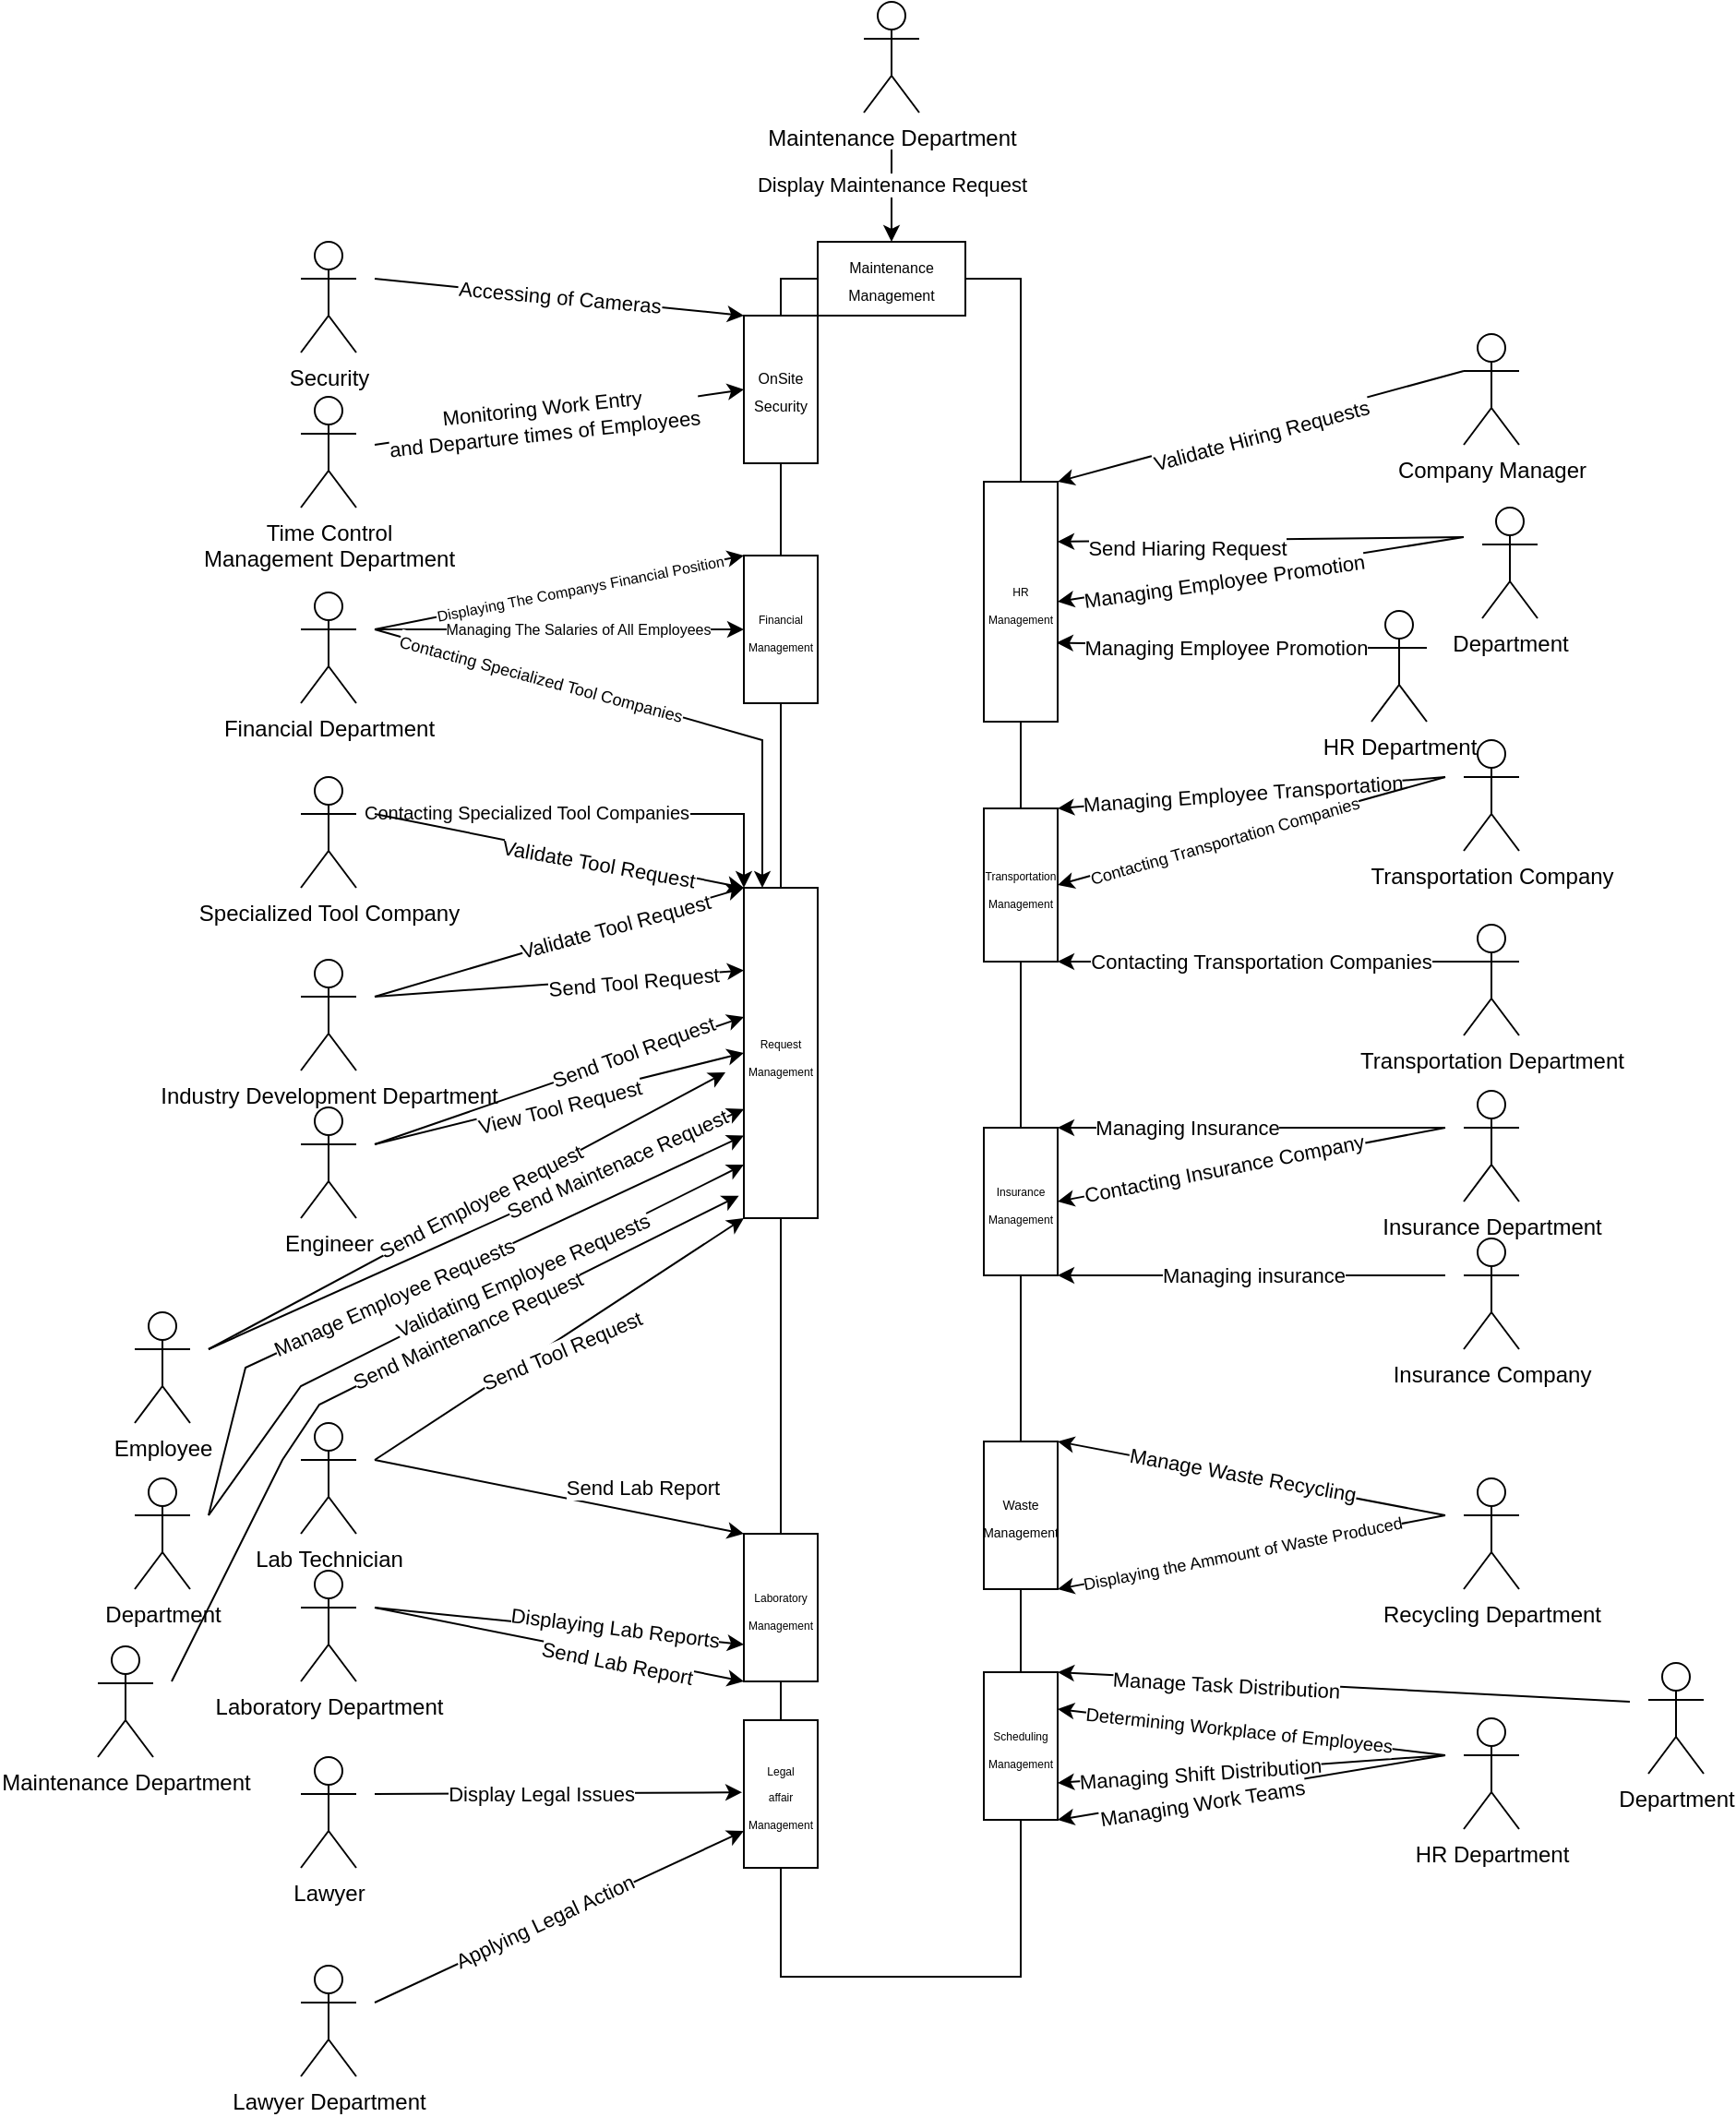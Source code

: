 <mxfile version="21.1.2" type="device">
  <diagram name="Page-1" id="KstOUcdd45v1drFIA0Kz">
    <mxGraphModel dx="5736" dy="3344" grid="1" gridSize="10" guides="1" tooltips="1" connect="1" arrows="1" fold="1" page="1" pageScale="1" pageWidth="5000" pageHeight="5000" math="0" shadow="0">
      <root>
        <mxCell id="0" />
        <mxCell id="1" parent="0" />
        <mxCell id="5AUsYKZ6JyyaCuf6r-LG-1" value="" style="rounded=0;whiteSpace=wrap;html=1;" parent="1" vertex="1">
          <mxGeometry x="500" y="470" width="130" height="920" as="geometry" />
        </mxCell>
        <mxCell id="5AUsYKZ6JyyaCuf6r-LG-10" value="Engineer" style="shape=umlActor;verticalLabelPosition=bottom;verticalAlign=top;html=1;outlineConnect=0;" parent="1" vertex="1">
          <mxGeometry x="240" y="919" width="30" height="60" as="geometry" />
        </mxCell>
        <mxCell id="5AUsYKZ6JyyaCuf6r-LG-11" value="" style="endArrow=classic;html=1;rounded=0;entryX=0;entryY=0.391;entryDx=0;entryDy=0;entryPerimeter=0;" parent="1" target="5AUsYKZ6JyyaCuf6r-LG-29" edge="1">
          <mxGeometry width="50" height="50" relative="1" as="geometry">
            <mxPoint x="280" y="939" as="sourcePoint" />
            <mxPoint x="480" y="916.0" as="targetPoint" />
          </mxGeometry>
        </mxCell>
        <mxCell id="5AUsYKZ6JyyaCuf6r-LG-12" value="Send Tool Request" style="edgeLabel;html=1;align=center;verticalAlign=middle;resizable=0;points=[];rotation=340;" parent="5AUsYKZ6JyyaCuf6r-LG-11" vertex="1" connectable="0">
          <mxGeometry x="-0.227" y="-1" relative="1" as="geometry">
            <mxPoint x="62" y="-24" as="offset" />
          </mxGeometry>
        </mxCell>
        <mxCell id="5AUsYKZ6JyyaCuf6r-LG-14" value="" style="endArrow=classic;html=1;rounded=0;entryX=0;entryY=0.5;entryDx=0;entryDy=0;" parent="1" target="5AUsYKZ6JyyaCuf6r-LG-29" edge="1">
          <mxGeometry width="50" height="50" relative="1" as="geometry">
            <mxPoint x="280" y="939" as="sourcePoint" />
            <mxPoint x="478.32" y="951.34" as="targetPoint" />
          </mxGeometry>
        </mxCell>
        <mxCell id="5AUsYKZ6JyyaCuf6r-LG-15" value="View Tool Request" style="edgeLabel;html=1;align=center;verticalAlign=middle;resizable=0;points=[];rotation=346;" parent="5AUsYKZ6JyyaCuf6r-LG-14" vertex="1" connectable="0">
          <mxGeometry x="-0.135" relative="1" as="geometry">
            <mxPoint x="13" y="1" as="offset" />
          </mxGeometry>
        </mxCell>
        <mxCell id="5AUsYKZ6JyyaCuf6r-LG-16" value="Lab Technician" style="shape=umlActor;verticalLabelPosition=bottom;verticalAlign=top;html=1;outlineConnect=0;" parent="1" vertex="1">
          <mxGeometry x="240" y="1090" width="30" height="60" as="geometry" />
        </mxCell>
        <mxCell id="5AUsYKZ6JyyaCuf6r-LG-19" value="" style="endArrow=classic;html=1;rounded=0;entryX=0;entryY=1;entryDx=0;entryDy=0;" parent="1" target="5AUsYKZ6JyyaCuf6r-LG-29" edge="1">
          <mxGeometry width="50" height="50" relative="1" as="geometry">
            <mxPoint x="280" y="1110" as="sourcePoint" />
            <mxPoint x="479" y="1152.2" as="targetPoint" />
          </mxGeometry>
        </mxCell>
        <mxCell id="5AUsYKZ6JyyaCuf6r-LG-20" value="Send Tool Request" style="edgeLabel;html=1;align=center;verticalAlign=middle;resizable=0;points=[];rotation=337;" parent="5AUsYKZ6JyyaCuf6r-LG-19" vertex="1" connectable="0">
          <mxGeometry x="-0.236" y="-2" relative="1" as="geometry">
            <mxPoint x="23" y="-11" as="offset" />
          </mxGeometry>
        </mxCell>
        <mxCell id="5AUsYKZ6JyyaCuf6r-LG-21" value="" style="endArrow=classic;html=1;rounded=0;entryX=0;entryY=0;entryDx=0;entryDy=0;" parent="1" edge="1" target="5AUsYKZ6JyyaCuf6r-LG-30">
          <mxGeometry width="50" height="50" relative="1" as="geometry">
            <mxPoint x="280" y="1110" as="sourcePoint" />
            <mxPoint x="480.92" y="1052.8" as="targetPoint" />
          </mxGeometry>
        </mxCell>
        <mxCell id="5AUsYKZ6JyyaCuf6r-LG-22" value="Send Lab Report" style="edgeLabel;html=1;align=center;verticalAlign=middle;resizable=0;points=[];rotation=0;" parent="5AUsYKZ6JyyaCuf6r-LG-21" vertex="1" connectable="0">
          <mxGeometry x="-0.236" y="-2" relative="1" as="geometry">
            <mxPoint x="69" y="-3" as="offset" />
          </mxGeometry>
        </mxCell>
        <mxCell id="5AUsYKZ6JyyaCuf6r-LG-23" value="Lawyer" style="shape=umlActor;verticalLabelPosition=bottom;verticalAlign=top;html=1;outlineConnect=0;" parent="1" vertex="1">
          <mxGeometry x="240" y="1271" width="30" height="60" as="geometry" />
        </mxCell>
        <mxCell id="5AUsYKZ6JyyaCuf6r-LG-24" value="" style="endArrow=classic;html=1;rounded=0;entryX=-0.024;entryY=0.446;entryDx=0;entryDy=0;entryPerimeter=0;" parent="1" edge="1">
          <mxGeometry width="50" height="50" relative="1" as="geometry">
            <mxPoint x="280" y="1291" as="sourcePoint" />
            <mxPoint x="479.04" y="1290.1" as="targetPoint" />
          </mxGeometry>
        </mxCell>
        <mxCell id="5AUsYKZ6JyyaCuf6r-LG-25" value="Display Legal Issues" style="edgeLabel;html=1;align=center;verticalAlign=middle;resizable=0;points=[];rotation=0;" parent="5AUsYKZ6JyyaCuf6r-LG-24" vertex="1" connectable="0">
          <mxGeometry x="-0.219" y="-5" relative="1" as="geometry">
            <mxPoint x="12" y="-5" as="offset" />
          </mxGeometry>
        </mxCell>
        <mxCell id="5AUsYKZ6JyyaCuf6r-LG-29" value="&lt;font style=&quot;font-size: 6px;&quot;&gt;Request Management&lt;/font&gt;" style="rounded=0;whiteSpace=wrap;html=1;" parent="1" vertex="1">
          <mxGeometry x="480" y="800" width="40" height="179" as="geometry" />
        </mxCell>
        <mxCell id="5AUsYKZ6JyyaCuf6r-LG-30" value="&lt;font style=&quot;font-size: 6px;&quot;&gt;Laboratory Management&lt;/font&gt;" style="rounded=0;whiteSpace=wrap;html=1;" parent="1" vertex="1">
          <mxGeometry x="480" y="1150" width="40" height="80" as="geometry" />
        </mxCell>
        <mxCell id="5AUsYKZ6JyyaCuf6r-LG-31" value="&lt;font style=&quot;font-size: 6px;&quot;&gt;Legal&lt;br&gt;affair Management&lt;br&gt;&lt;/font&gt;" style="rounded=0;whiteSpace=wrap;html=1;" parent="1" vertex="1">
          <mxGeometry x="480" y="1251" width="40" height="80" as="geometry" />
        </mxCell>
        <mxCell id="5AUsYKZ6JyyaCuf6r-LG-32" value="Company Manager" style="shape=umlActor;verticalLabelPosition=bottom;verticalAlign=top;html=1;outlineConnect=0;" parent="1" vertex="1">
          <mxGeometry x="870" y="500" width="30" height="60" as="geometry" />
        </mxCell>
        <mxCell id="5AUsYKZ6JyyaCuf6r-LG-34" value="" style="endArrow=classic;html=1;rounded=0;entryX=1;entryY=0;entryDx=0;entryDy=0;exitX=0;exitY=0.333;exitDx=0;exitDy=0;exitPerimeter=0;" parent="1" source="5AUsYKZ6JyyaCuf6r-LG-32" target="5xZvFCeSpVlh9QyVR8qn-2" edge="1">
          <mxGeometry width="50" height="50" relative="1" as="geometry">
            <mxPoint x="790" y="520" as="sourcePoint" />
            <mxPoint x="650" y="520" as="targetPoint" />
          </mxGeometry>
        </mxCell>
        <mxCell id="5AUsYKZ6JyyaCuf6r-LG-35" value="Validate Hiring Requests" style="edgeLabel;html=1;align=center;verticalAlign=middle;resizable=0;points=[];rotation=-15;" parent="5AUsYKZ6JyyaCuf6r-LG-34" vertex="1" connectable="0">
          <mxGeometry x="0.148" relative="1" as="geometry">
            <mxPoint x="16" as="offset" />
          </mxGeometry>
        </mxCell>
        <mxCell id="5AUsYKZ6JyyaCuf6r-LG-36" value="Department" style="shape=umlActor;verticalLabelPosition=bottom;verticalAlign=top;html=1;outlineConnect=0;" parent="1" vertex="1">
          <mxGeometry x="150" y="1120" width="30" height="60" as="geometry" />
        </mxCell>
        <mxCell id="5AUsYKZ6JyyaCuf6r-LG-40" value="" style="endArrow=classic;html=1;rounded=0;entryX=0;entryY=0.75;entryDx=0;entryDy=0;" parent="1" target="5AUsYKZ6JyyaCuf6r-LG-29" edge="1">
          <mxGeometry width="50" height="50" relative="1" as="geometry">
            <mxPoint x="190" y="1140" as="sourcePoint" />
            <mxPoint x="-70" y="1141" as="targetPoint" />
            <Array as="points">
              <mxPoint x="210" y="1060" />
            </Array>
          </mxGeometry>
        </mxCell>
        <mxCell id="5AUsYKZ6JyyaCuf6r-LG-46" value="Manage Employee Requests" style="edgeLabel;html=1;align=center;verticalAlign=middle;resizable=0;points=[];rotation=336;" parent="5AUsYKZ6JyyaCuf6r-LG-40" vertex="1" connectable="0">
          <mxGeometry x="0.758" y="-1" relative="1" as="geometry">
            <mxPoint x="-149" y="67" as="offset" />
          </mxGeometry>
        </mxCell>
        <mxCell id="5AUsYKZ6JyyaCuf6r-LG-42" value="" style="endArrow=classic;html=1;rounded=0;entryX=0;entryY=0.838;entryDx=0;entryDy=0;entryPerimeter=0;" parent="1" target="5AUsYKZ6JyyaCuf6r-LG-29" edge="1">
          <mxGeometry width="50" height="50" relative="1" as="geometry">
            <mxPoint x="190" y="1140" as="sourcePoint" />
            <mxPoint x="-70" y="1206" as="targetPoint" />
            <Array as="points">
              <mxPoint x="240" y="1070" />
            </Array>
          </mxGeometry>
        </mxCell>
        <mxCell id="5AUsYKZ6JyyaCuf6r-LG-48" value="Validating Employee Requests" style="edgeLabel;html=1;align=center;verticalAlign=middle;resizable=0;points=[];rotation=336;" parent="5AUsYKZ6JyyaCuf6r-LG-42" vertex="1" connectable="0">
          <mxGeometry x="0.607" y="-1" relative="1" as="geometry">
            <mxPoint x="-58" y="28" as="offset" />
          </mxGeometry>
        </mxCell>
        <mxCell id="5AUsYKZ6JyyaCuf6r-LG-49" value="&lt;font style=&quot;font-size: 6px;&quot;&gt;Transportation&lt;br&gt;Management&lt;br&gt;&lt;/font&gt;" style="rounded=0;whiteSpace=wrap;html=1;" parent="1" vertex="1">
          <mxGeometry x="610" y="757" width="40" height="83" as="geometry" />
        </mxCell>
        <mxCell id="5AUsYKZ6JyyaCuf6r-LG-50" value="Transportation Company" style="shape=umlActor;verticalLabelPosition=bottom;verticalAlign=top;html=1;outlineConnect=0;" parent="1" vertex="1">
          <mxGeometry x="870" y="720" width="30" height="60" as="geometry" />
        </mxCell>
        <mxCell id="5AUsYKZ6JyyaCuf6r-LG-51" value="Transportation Department" style="shape=umlActor;verticalLabelPosition=bottom;verticalAlign=top;html=1;outlineConnect=0;" parent="1" vertex="1">
          <mxGeometry x="870" y="820" width="30" height="60" as="geometry" />
        </mxCell>
        <mxCell id="5AUsYKZ6JyyaCuf6r-LG-52" value="" style="endArrow=classic;html=1;rounded=0;entryX=1;entryY=0;entryDx=0;entryDy=0;" parent="1" target="5AUsYKZ6JyyaCuf6r-LG-49" edge="1">
          <mxGeometry width="50" height="50" relative="1" as="geometry">
            <mxPoint x="860" y="740" as="sourcePoint" />
            <mxPoint x="770" y="780" as="targetPoint" />
          </mxGeometry>
        </mxCell>
        <mxCell id="5AUsYKZ6JyyaCuf6r-LG-53" value="Managing Employee Transportation" style="edgeLabel;html=1;align=center;verticalAlign=middle;resizable=0;points=[];rotation=356;" parent="5AUsYKZ6JyyaCuf6r-LG-52" vertex="1" connectable="0">
          <mxGeometry x="0.448" y="1" relative="1" as="geometry">
            <mxPoint x="42" y="-5" as="offset" />
          </mxGeometry>
        </mxCell>
        <mxCell id="5AUsYKZ6JyyaCuf6r-LG-54" value="" style="endArrow=classic;html=1;rounded=0;entryX=1;entryY=0.5;entryDx=0;entryDy=0;" parent="1" target="5AUsYKZ6JyyaCuf6r-LG-49" edge="1">
          <mxGeometry width="50" height="50" relative="1" as="geometry">
            <mxPoint x="860" y="740" as="sourcePoint" />
            <mxPoint x="770" y="780" as="targetPoint" />
          </mxGeometry>
        </mxCell>
        <mxCell id="5AUsYKZ6JyyaCuf6r-LG-56" value="&lt;font style=&quot;font-size: 9px;&quot;&gt;Contacting Transportation Companies&lt;/font&gt;" style="edgeLabel;html=1;align=center;verticalAlign=middle;resizable=0;points=[];rotation=344;" parent="5AUsYKZ6JyyaCuf6r-LG-54" vertex="1" connectable="0">
          <mxGeometry x="0.124" y="-1" relative="1" as="geometry">
            <mxPoint x="-2" y="2" as="offset" />
          </mxGeometry>
        </mxCell>
        <mxCell id="5AUsYKZ6JyyaCuf6r-LG-55" value="Contacting Transportation Companies" style="endArrow=classic;html=1;rounded=0;entryX=1;entryY=1;entryDx=0;entryDy=0;exitX=0;exitY=0.333;exitDx=0;exitDy=0;exitPerimeter=0;" parent="1" source="5AUsYKZ6JyyaCuf6r-LG-51" target="5AUsYKZ6JyyaCuf6r-LG-49" edge="1">
          <mxGeometry width="50" height="50" relative="1" as="geometry">
            <mxPoint x="720" y="830" as="sourcePoint" />
            <mxPoint x="770" y="780" as="targetPoint" />
          </mxGeometry>
        </mxCell>
        <mxCell id="5AUsYKZ6JyyaCuf6r-LG-57" value="&lt;font style=&quot;font-size: 6px;&quot;&gt;Insurance Management&lt;/font&gt;" style="rounded=0;whiteSpace=wrap;html=1;" parent="1" vertex="1">
          <mxGeometry x="610" y="930" width="40" height="80" as="geometry" />
        </mxCell>
        <mxCell id="5AUsYKZ6JyyaCuf6r-LG-58" value="Insurance Department" style="shape=umlActor;verticalLabelPosition=bottom;verticalAlign=top;html=1;outlineConnect=0;" parent="1" vertex="1">
          <mxGeometry x="870" y="910" width="30" height="60" as="geometry" />
        </mxCell>
        <mxCell id="5AUsYKZ6JyyaCuf6r-LG-59" value="Insurance Company" style="shape=umlActor;verticalLabelPosition=bottom;verticalAlign=top;html=1;outlineConnect=0;" parent="1" vertex="1">
          <mxGeometry x="870" y="990" width="30" height="60" as="geometry" />
        </mxCell>
        <mxCell id="5AUsYKZ6JyyaCuf6r-LG-60" value="" style="endArrow=classic;html=1;rounded=0;entryX=1;entryY=0;entryDx=0;entryDy=0;" parent="1" target="5AUsYKZ6JyyaCuf6r-LG-57" edge="1">
          <mxGeometry width="50" height="50" relative="1" as="geometry">
            <mxPoint x="860" y="930" as="sourcePoint" />
            <mxPoint x="790" y="920" as="targetPoint" />
          </mxGeometry>
        </mxCell>
        <mxCell id="5AUsYKZ6JyyaCuf6r-LG-62" value="Managing Insurance" style="edgeLabel;html=1;align=center;verticalAlign=middle;resizable=0;points=[];" parent="5AUsYKZ6JyyaCuf6r-LG-60" vertex="1" connectable="0">
          <mxGeometry x="0.162" y="-2" relative="1" as="geometry">
            <mxPoint x="-18" y="2" as="offset" />
          </mxGeometry>
        </mxCell>
        <mxCell id="5AUsYKZ6JyyaCuf6r-LG-61" value="" style="endArrow=classic;html=1;rounded=0;entryX=1;entryY=1;entryDx=0;entryDy=0;" parent="1" target="5AUsYKZ6JyyaCuf6r-LG-57" edge="1">
          <mxGeometry width="50" height="50" relative="1" as="geometry">
            <mxPoint x="860" y="1010" as="sourcePoint" />
            <mxPoint x="790" y="920" as="targetPoint" />
          </mxGeometry>
        </mxCell>
        <mxCell id="5AUsYKZ6JyyaCuf6r-LG-63" value="Managing insurance" style="edgeLabel;html=1;align=center;verticalAlign=middle;resizable=0;points=[];" parent="5AUsYKZ6JyyaCuf6r-LG-61" vertex="1" connectable="0">
          <mxGeometry x="0.082" y="-1" relative="1" as="geometry">
            <mxPoint x="9" y="1" as="offset" />
          </mxGeometry>
        </mxCell>
        <mxCell id="5AUsYKZ6JyyaCuf6r-LG-64" value="" style="endArrow=classic;html=1;rounded=0;entryX=1;entryY=0.5;entryDx=0;entryDy=0;" parent="1" target="5AUsYKZ6JyyaCuf6r-LG-57" edge="1">
          <mxGeometry width="50" height="50" relative="1" as="geometry">
            <mxPoint x="860" y="930" as="sourcePoint" />
            <mxPoint x="790" y="960" as="targetPoint" />
          </mxGeometry>
        </mxCell>
        <mxCell id="5AUsYKZ6JyyaCuf6r-LG-65" value="Contacting Insurance Company" style="edgeLabel;html=1;align=center;verticalAlign=middle;resizable=0;points=[];rotation=349;" parent="5AUsYKZ6JyyaCuf6r-LG-64" vertex="1" connectable="0">
          <mxGeometry x="0.513" y="-1" relative="1" as="geometry">
            <mxPoint x="39" y="-7" as="offset" />
          </mxGeometry>
        </mxCell>
        <mxCell id="5AUsYKZ6JyyaCuf6r-LG-66" value="&lt;font style=&quot;font-size: 7px;&quot;&gt;Waste&lt;br&gt;Management&lt;br&gt;&lt;/font&gt;" style="rounded=0;whiteSpace=wrap;html=1;" parent="1" vertex="1">
          <mxGeometry x="610" y="1100" width="40" height="80" as="geometry" />
        </mxCell>
        <mxCell id="5AUsYKZ6JyyaCuf6r-LG-67" value="Recycling Department" style="shape=umlActor;verticalLabelPosition=bottom;verticalAlign=top;html=1;outlineConnect=0;" parent="1" vertex="1">
          <mxGeometry x="870" y="1120" width="30" height="60" as="geometry" />
        </mxCell>
        <mxCell id="5AUsYKZ6JyyaCuf6r-LG-68" value="" style="endArrow=classic;html=1;rounded=0;entryX=1;entryY=0;entryDx=0;entryDy=0;" parent="1" target="5AUsYKZ6JyyaCuf6r-LG-66" edge="1">
          <mxGeometry x="-0.137" y="-3" width="50" height="50" relative="1" as="geometry">
            <mxPoint x="860" y="1140" as="sourcePoint" />
            <mxPoint x="640" y="1060" as="targetPoint" />
            <mxPoint as="offset" />
          </mxGeometry>
        </mxCell>
        <mxCell id="5AUsYKZ6JyyaCuf6r-LG-71" value="Manage Waste Recycling" style="edgeLabel;html=1;align=center;verticalAlign=middle;resizable=0;points=[];rotation=10;" parent="5AUsYKZ6JyyaCuf6r-LG-68" vertex="1" connectable="0">
          <mxGeometry x="0.419" y="-2" relative="1" as="geometry">
            <mxPoint x="38" y="8" as="offset" />
          </mxGeometry>
        </mxCell>
        <mxCell id="5AUsYKZ6JyyaCuf6r-LG-69" value="" style="endArrow=classic;html=1;rounded=0;entryX=1;entryY=1;entryDx=0;entryDy=0;" parent="1" target="5AUsYKZ6JyyaCuf6r-LG-66" edge="1">
          <mxGeometry width="50" height="50" relative="1" as="geometry">
            <mxPoint x="860" y="1140" as="sourcePoint" />
            <mxPoint x="640" y="1060" as="targetPoint" />
          </mxGeometry>
        </mxCell>
        <mxCell id="5AUsYKZ6JyyaCuf6r-LG-72" value="Displaying the Ammount of Waste Produced" style="edgeLabel;html=1;align=center;verticalAlign=middle;resizable=0;points=[];fontSize=9;rotation=349;" parent="5AUsYKZ6JyyaCuf6r-LG-69" vertex="1" connectable="0">
          <mxGeometry x="0.211" relative="1" as="geometry">
            <mxPoint x="17" y="-3" as="offset" />
          </mxGeometry>
        </mxCell>
        <mxCell id="5AUsYKZ6JyyaCuf6r-LG-75" value="Laboratory Department" style="shape=umlActor;verticalLabelPosition=bottom;verticalAlign=top;html=1;outlineConnect=0;" parent="1" vertex="1">
          <mxGeometry x="240" y="1170" width="30" height="60" as="geometry" />
        </mxCell>
        <mxCell id="5AUsYKZ6JyyaCuf6r-LG-77" value="" style="endArrow=classic;html=1;rounded=0;entryX=0;entryY=0.75;entryDx=0;entryDy=0;" parent="1" target="5AUsYKZ6JyyaCuf6r-LG-30" edge="1">
          <mxGeometry width="50" height="50" relative="1" as="geometry">
            <mxPoint x="280" y="1190" as="sourcePoint" />
            <mxPoint x="460" y="1070" as="targetPoint" />
          </mxGeometry>
        </mxCell>
        <mxCell id="5AUsYKZ6JyyaCuf6r-LG-79" value="Displaying Lab Reports" style="edgeLabel;html=1;align=center;verticalAlign=middle;resizable=0;points=[];rotation=7;" parent="5AUsYKZ6JyyaCuf6r-LG-77" vertex="1" connectable="0">
          <mxGeometry x="-0.268" y="1" relative="1" as="geometry">
            <mxPoint x="57" y="4" as="offset" />
          </mxGeometry>
        </mxCell>
        <mxCell id="5AUsYKZ6JyyaCuf6r-LG-80" value="" style="endArrow=classic;html=1;rounded=0;entryX=0;entryY=1;entryDx=0;entryDy=0;" parent="1" target="5AUsYKZ6JyyaCuf6r-LG-30" edge="1">
          <mxGeometry width="50" height="50" relative="1" as="geometry">
            <mxPoint x="280" y="1190" as="sourcePoint" />
            <mxPoint x="-90" y="984" as="targetPoint" />
          </mxGeometry>
        </mxCell>
        <mxCell id="5AUsYKZ6JyyaCuf6r-LG-81" value="Send Lab Report" style="edgeLabel;html=1;align=center;verticalAlign=middle;resizable=0;points=[];rotation=11;" parent="5AUsYKZ6JyyaCuf6r-LG-80" vertex="1" connectable="0">
          <mxGeometry x="-0.244" relative="1" as="geometry">
            <mxPoint x="55" y="15" as="offset" />
          </mxGeometry>
        </mxCell>
        <mxCell id="5AUsYKZ6JyyaCuf6r-LG-82" value="&lt;font style=&quot;font-size: 8px;&quot;&gt;Maintenance Management&lt;/font&gt;" style="rounded=0;whiteSpace=wrap;html=1;" parent="1" vertex="1">
          <mxGeometry x="520" y="450" width="80" height="40" as="geometry" />
        </mxCell>
        <mxCell id="5AUsYKZ6JyyaCuf6r-LG-85" value="Maintenance Department" style="shape=umlActor;verticalLabelPosition=bottom;verticalAlign=top;html=1;outlineConnect=0;" parent="1" vertex="1">
          <mxGeometry x="545" y="320" width="30" height="60" as="geometry" />
        </mxCell>
        <mxCell id="5AUsYKZ6JyyaCuf6r-LG-86" value="" style="endArrow=classic;html=1;rounded=0;entryX=0.5;entryY=0;entryDx=0;entryDy=0;" parent="1" target="5AUsYKZ6JyyaCuf6r-LG-82" edge="1">
          <mxGeometry width="50" height="50" relative="1" as="geometry">
            <mxPoint x="560" y="400" as="sourcePoint" />
            <mxPoint x="690" y="420" as="targetPoint" />
          </mxGeometry>
        </mxCell>
        <mxCell id="5AUsYKZ6JyyaCuf6r-LG-87" value="Display Maintenance Request" style="edgeLabel;html=1;align=center;verticalAlign=middle;resizable=0;points=[];" parent="5AUsYKZ6JyyaCuf6r-LG-86" vertex="1" connectable="0">
          <mxGeometry x="-0.251" relative="1" as="geometry">
            <mxPoint as="offset" />
          </mxGeometry>
        </mxCell>
        <mxCell id="5AUsYKZ6JyyaCuf6r-LG-90" value="Lawyer Department" style="shape=umlActor;verticalLabelPosition=bottom;verticalAlign=top;html=1;outlineConnect=0;" parent="1" vertex="1">
          <mxGeometry x="240" y="1384" width="30" height="60" as="geometry" />
        </mxCell>
        <mxCell id="5AUsYKZ6JyyaCuf6r-LG-91" value="" style="endArrow=classic;html=1;rounded=0;entryX=0;entryY=0.75;entryDx=0;entryDy=0;" parent="1" target="5AUsYKZ6JyyaCuf6r-LG-31" edge="1">
          <mxGeometry width="50" height="50" relative="1" as="geometry">
            <mxPoint x="280" y="1404" as="sourcePoint" />
            <mxPoint x="479.04" y="1403.1" as="targetPoint" />
          </mxGeometry>
        </mxCell>
        <mxCell id="5AUsYKZ6JyyaCuf6r-LG-92" value="Applying Legal Action" style="edgeLabel;html=1;align=center;verticalAlign=middle;resizable=0;points=[];rotation=335;" parent="5AUsYKZ6JyyaCuf6r-LG-91" vertex="1" connectable="0">
          <mxGeometry x="-0.219" y="-5" relative="1" as="geometry">
            <mxPoint x="12" y="-12" as="offset" />
          </mxGeometry>
        </mxCell>
        <mxCell id="5AUsYKZ6JyyaCuf6r-LG-93" value="&lt;font style=&quot;font-size: 8px;&quot;&gt;OnSite Security&lt;/font&gt;" style="rounded=0;whiteSpace=wrap;html=1;" parent="1" vertex="1">
          <mxGeometry x="480" y="490" width="40" height="80" as="geometry" />
        </mxCell>
        <mxCell id="5AUsYKZ6JyyaCuf6r-LG-95" value="HR Department" style="shape=umlActor;verticalLabelPosition=bottom;verticalAlign=top;html=1;outlineConnect=0;" parent="1" vertex="1">
          <mxGeometry x="870" y="1250" width="30" height="60" as="geometry" />
        </mxCell>
        <mxCell id="5AUsYKZ6JyyaCuf6r-LG-96" value="&lt;font style=&quot;font-size: 6px;&quot;&gt;Scheduling Management&lt;/font&gt;" style="rounded=0;whiteSpace=wrap;html=1;" parent="1" vertex="1">
          <mxGeometry x="610" y="1225" width="40" height="80" as="geometry" />
        </mxCell>
        <mxCell id="5AUsYKZ6JyyaCuf6r-LG-97" value="" style="endArrow=classic;html=1;rounded=0;entryX=1;entryY=0.75;entryDx=0;entryDy=0;" parent="1" target="5AUsYKZ6JyyaCuf6r-LG-96" edge="1">
          <mxGeometry width="50" height="50" relative="1" as="geometry">
            <mxPoint x="860" y="1270" as="sourcePoint" />
            <mxPoint x="530" y="1150" as="targetPoint" />
          </mxGeometry>
        </mxCell>
        <mxCell id="5AUsYKZ6JyyaCuf6r-LG-101" value="Managing Shift Distribution" style="edgeLabel;html=1;align=center;verticalAlign=middle;resizable=0;points=[];rotation=356;" parent="5AUsYKZ6JyyaCuf6r-LG-97" vertex="1" connectable="0">
          <mxGeometry x="0.69" relative="1" as="geometry">
            <mxPoint x="44" y="-3" as="offset" />
          </mxGeometry>
        </mxCell>
        <mxCell id="5AUsYKZ6JyyaCuf6r-LG-98" value="" style="endArrow=classic;html=1;rounded=0;entryX=1;entryY=0.25;entryDx=0;entryDy=0;" parent="1" target="5AUsYKZ6JyyaCuf6r-LG-96" edge="1">
          <mxGeometry width="50" height="50" relative="1" as="geometry">
            <mxPoint x="860" y="1270" as="sourcePoint" />
            <mxPoint x="780" y="1205" as="targetPoint" />
          </mxGeometry>
        </mxCell>
        <mxCell id="5AUsYKZ6JyyaCuf6r-LG-100" value="Determining Workplace of Employees" style="edgeLabel;html=1;align=center;verticalAlign=middle;resizable=0;points=[];rotation=6;fontSize=10;" parent="5AUsYKZ6JyyaCuf6r-LG-98" vertex="1" connectable="0">
          <mxGeometry x="0.419" y="2" relative="1" as="geometry">
            <mxPoint x="37" y="1" as="offset" />
          </mxGeometry>
        </mxCell>
        <mxCell id="5AUsYKZ6JyyaCuf6r-LG-99" value="" style="endArrow=classic;html=1;rounded=0;entryX=1;entryY=1;entryDx=0;entryDy=0;" parent="1" target="5AUsYKZ6JyyaCuf6r-LG-96" edge="1">
          <mxGeometry width="50" height="50" relative="1" as="geometry">
            <mxPoint x="860" y="1270" as="sourcePoint" />
            <mxPoint x="780" y="1205" as="targetPoint" />
          </mxGeometry>
        </mxCell>
        <mxCell id="5AUsYKZ6JyyaCuf6r-LG-102" value="Managing Work Teams" style="edgeLabel;html=1;align=center;verticalAlign=middle;resizable=0;points=[];rotation=351;" parent="5AUsYKZ6JyyaCuf6r-LG-99" vertex="1" connectable="0">
          <mxGeometry x="0.514" y="-1" relative="1" as="geometry">
            <mxPoint x="27" as="offset" />
          </mxGeometry>
        </mxCell>
        <mxCell id="5AUsYKZ6JyyaCuf6r-LG-104" value="Industry Development Department" style="shape=umlActor;verticalLabelPosition=bottom;verticalAlign=top;html=1;outlineConnect=0;" parent="1" vertex="1">
          <mxGeometry x="240" y="839" width="30" height="60" as="geometry" />
        </mxCell>
        <mxCell id="5AUsYKZ6JyyaCuf6r-LG-109" value="" style="endArrow=classic;html=1;rounded=0;entryX=0;entryY=0;entryDx=0;entryDy=0;" parent="1" target="5AUsYKZ6JyyaCuf6r-LG-29" edge="1">
          <mxGeometry width="50" height="50" relative="1" as="geometry">
            <mxPoint x="280" y="859" as="sourcePoint" />
            <mxPoint x="460" y="859" as="targetPoint" />
          </mxGeometry>
        </mxCell>
        <mxCell id="5AUsYKZ6JyyaCuf6r-LG-110" value="Validate Tool Request" style="edgeLabel;html=1;align=center;verticalAlign=middle;resizable=0;points=[];rotation=-15;" parent="5AUsYKZ6JyyaCuf6r-LG-109" vertex="1" connectable="0">
          <mxGeometry x="-0.37" y="-1" relative="1" as="geometry">
            <mxPoint x="67" y="-21" as="offset" />
          </mxGeometry>
        </mxCell>
        <mxCell id="5AUsYKZ6JyyaCuf6r-LG-111" value="" style="endArrow=classic;html=1;rounded=0;entryX=0;entryY=0.25;entryDx=0;entryDy=0;" parent="1" target="5AUsYKZ6JyyaCuf6r-LG-29" edge="1">
          <mxGeometry width="50" height="50" relative="1" as="geometry">
            <mxPoint x="280" y="859" as="sourcePoint" />
            <mxPoint x="470" y="909" as="targetPoint" />
          </mxGeometry>
        </mxCell>
        <mxCell id="5AUsYKZ6JyyaCuf6r-LG-112" value="Send Tool Request" style="edgeLabel;html=1;align=center;verticalAlign=middle;resizable=0;points=[];rotation=-5;" parent="5AUsYKZ6JyyaCuf6r-LG-111" vertex="1" connectable="0">
          <mxGeometry x="-0.207" y="1" relative="1" as="geometry">
            <mxPoint x="61" y="-2" as="offset" />
          </mxGeometry>
        </mxCell>
        <mxCell id="5AUsYKZ6JyyaCuf6r-LG-114" value="Security" style="shape=umlActor;verticalLabelPosition=bottom;verticalAlign=top;html=1;outlineConnect=0;" parent="1" vertex="1">
          <mxGeometry x="240" y="450" width="30" height="60" as="geometry" />
        </mxCell>
        <mxCell id="5AUsYKZ6JyyaCuf6r-LG-115" value="Time&amp;nbsp;Control&lt;br&gt;Management Department" style="shape=umlActor;verticalLabelPosition=bottom;verticalAlign=top;html=1;outlineConnect=0;" parent="1" vertex="1">
          <mxGeometry x="240" y="534" width="30" height="60" as="geometry" />
        </mxCell>
        <mxCell id="5AUsYKZ6JyyaCuf6r-LG-116" value="" style="endArrow=classic;html=1;rounded=0;entryX=0;entryY=0;entryDx=0;entryDy=0;" parent="1" target="5AUsYKZ6JyyaCuf6r-LG-93" edge="1">
          <mxGeometry width="50" height="50" relative="1" as="geometry">
            <mxPoint x="280" y="470" as="sourcePoint" />
            <mxPoint x="550" y="400" as="targetPoint" />
          </mxGeometry>
        </mxCell>
        <mxCell id="5AUsYKZ6JyyaCuf6r-LG-118" value="Accessing of Cameras" style="edgeLabel;html=1;align=center;verticalAlign=middle;resizable=0;points=[];rotation=5;" parent="5AUsYKZ6JyyaCuf6r-LG-116" vertex="1" connectable="0">
          <mxGeometry x="-0.515" y="1" relative="1" as="geometry">
            <mxPoint x="51" y="6" as="offset" />
          </mxGeometry>
        </mxCell>
        <mxCell id="5AUsYKZ6JyyaCuf6r-LG-117" value="" style="endArrow=classic;html=1;rounded=0;entryX=0;entryY=0.5;entryDx=0;entryDy=0;" parent="1" target="5AUsYKZ6JyyaCuf6r-LG-93" edge="1">
          <mxGeometry width="50" height="50" relative="1" as="geometry">
            <mxPoint x="280" y="560" as="sourcePoint" />
            <mxPoint x="550" y="400" as="targetPoint" />
          </mxGeometry>
        </mxCell>
        <mxCell id="5AUsYKZ6JyyaCuf6r-LG-119" value="Monitoring Work Entry&lt;br&gt;and Departure times of Employees" style="edgeLabel;html=1;align=center;verticalAlign=middle;resizable=0;points=[];rotation=354;" parent="5AUsYKZ6JyyaCuf6r-LG-117" vertex="1" connectable="0">
          <mxGeometry x="-0.231" y="-1" relative="1" as="geometry">
            <mxPoint x="13" y="-3" as="offset" />
          </mxGeometry>
        </mxCell>
        <mxCell id="5AUsYKZ6JyyaCuf6r-LG-121" value="Financial Department" style="shape=umlActor;verticalLabelPosition=bottom;verticalAlign=top;html=1;outlineConnect=0;" parent="1" vertex="1">
          <mxGeometry x="240" y="640" width="30" height="60" as="geometry" />
        </mxCell>
        <mxCell id="5AUsYKZ6JyyaCuf6r-LG-122" value="Specialized Tool Company" style="shape=umlActor;verticalLabelPosition=bottom;verticalAlign=top;html=1;outlineConnect=0;" parent="1" vertex="1">
          <mxGeometry x="240" y="740" width="30" height="60" as="geometry" />
        </mxCell>
        <mxCell id="5AUsYKZ6JyyaCuf6r-LG-123" value="&lt;font style=&quot;font-size: 6px;&quot;&gt;Financial Management&lt;/font&gt;" style="rounded=0;whiteSpace=wrap;html=1;" parent="1" vertex="1">
          <mxGeometry x="480" y="620" width="40" height="80" as="geometry" />
        </mxCell>
        <mxCell id="5AUsYKZ6JyyaCuf6r-LG-124" value="" style="endArrow=classic;html=1;rounded=0;entryX=0;entryY=0;entryDx=0;entryDy=0;" parent="1" target="5AUsYKZ6JyyaCuf6r-LG-123" edge="1">
          <mxGeometry width="50" height="50" relative="1" as="geometry">
            <mxPoint x="280" y="660" as="sourcePoint" />
            <mxPoint x="400" y="670" as="targetPoint" />
          </mxGeometry>
        </mxCell>
        <mxCell id="5AUsYKZ6JyyaCuf6r-LG-128" value="Displaying The Companys Financial Position" style="edgeLabel;html=1;align=center;verticalAlign=middle;resizable=0;points=[];rotation=349;fontSize=8;" parent="5AUsYKZ6JyyaCuf6r-LG-124" vertex="1" connectable="0">
          <mxGeometry x="-0.486" relative="1" as="geometry">
            <mxPoint x="59" y="-12" as="offset" />
          </mxGeometry>
        </mxCell>
        <mxCell id="5AUsYKZ6JyyaCuf6r-LG-125" value="" style="endArrow=classic;html=1;rounded=0;entryX=0;entryY=0.5;entryDx=0;entryDy=0;" parent="1" target="5AUsYKZ6JyyaCuf6r-LG-123" edge="1">
          <mxGeometry width="50" height="50" relative="1" as="geometry">
            <mxPoint x="280" y="660" as="sourcePoint" />
            <mxPoint x="400" y="670" as="targetPoint" />
          </mxGeometry>
        </mxCell>
        <mxCell id="5AUsYKZ6JyyaCuf6r-LG-127" value="Managing The Salaries of All Employees" style="edgeLabel;html=1;align=center;verticalAlign=middle;resizable=0;points=[];fontSize=8;" parent="5AUsYKZ6JyyaCuf6r-LG-125" vertex="1" connectable="0">
          <mxGeometry x="-0.306" relative="1" as="geometry">
            <mxPoint x="40" as="offset" />
          </mxGeometry>
        </mxCell>
        <mxCell id="5AUsYKZ6JyyaCuf6r-LG-129" value="" style="endArrow=classic;html=1;rounded=0;entryX=0;entryY=0;entryDx=0;entryDy=0;" parent="1" target="5AUsYKZ6JyyaCuf6r-LG-29" edge="1">
          <mxGeometry width="50" height="50" relative="1" as="geometry">
            <mxPoint x="280" y="760" as="sourcePoint" />
            <mxPoint x="390" y="680" as="targetPoint" />
            <Array as="points">
              <mxPoint x="480" y="760" />
            </Array>
          </mxGeometry>
        </mxCell>
        <mxCell id="5AUsYKZ6JyyaCuf6r-LG-131" value="&lt;font style=&quot;font-size: 10px;&quot;&gt;Contacting Specialized Tool Companies&lt;/font&gt;" style="edgeLabel;html=1;align=center;verticalAlign=middle;resizable=0;points=[];" parent="5AUsYKZ6JyyaCuf6r-LG-129" vertex="1" connectable="0">
          <mxGeometry x="-0.628" y="-2" relative="1" as="geometry">
            <mxPoint x="37" y="-3" as="offset" />
          </mxGeometry>
        </mxCell>
        <mxCell id="5AUsYKZ6JyyaCuf6r-LG-130" value="" style="endArrow=classic;html=1;rounded=0;entryX=0.25;entryY=0;entryDx=0;entryDy=0;" parent="1" target="5AUsYKZ6JyyaCuf6r-LG-29" edge="1">
          <mxGeometry width="50" height="50" relative="1" as="geometry">
            <mxPoint x="280" y="660" as="sourcePoint" />
            <mxPoint x="500" y="760" as="targetPoint" />
            <Array as="points">
              <mxPoint x="490" y="720" />
            </Array>
          </mxGeometry>
        </mxCell>
        <mxCell id="5AUsYKZ6JyyaCuf6r-LG-132" value="&lt;font style=&quot;font-size: 9px;&quot;&gt;Contacting Specialized Tool Companies&lt;/font&gt;" style="edgeLabel;html=1;align=center;verticalAlign=middle;resizable=0;points=[];rotation=15;" parent="5AUsYKZ6JyyaCuf6r-LG-130" vertex="1" connectable="0">
          <mxGeometry x="-0.378" relative="1" as="geometry">
            <mxPoint as="offset" />
          </mxGeometry>
        </mxCell>
        <mxCell id="5AUsYKZ6JyyaCuf6r-LG-133" value="" style="endArrow=classic;html=1;rounded=0;entryX=0;entryY=0;entryDx=0;entryDy=0;" parent="1" target="5AUsYKZ6JyyaCuf6r-LG-29" edge="1">
          <mxGeometry width="50" height="50" relative="1" as="geometry">
            <mxPoint x="280" y="760" as="sourcePoint" />
            <mxPoint x="480" y="720" as="targetPoint" />
          </mxGeometry>
        </mxCell>
        <mxCell id="5AUsYKZ6JyyaCuf6r-LG-134" value="Validate Tool Request" style="edgeLabel;html=1;align=center;verticalAlign=middle;resizable=0;points=[];rotation=10;" parent="5AUsYKZ6JyyaCuf6r-LG-133" vertex="1" connectable="0">
          <mxGeometry x="-0.164" y="-1" relative="1" as="geometry">
            <mxPoint x="37" y="9" as="offset" />
          </mxGeometry>
        </mxCell>
        <mxCell id="5xZvFCeSpVlh9QyVR8qn-2" value="&lt;font style=&quot;font-size: 6px;&quot;&gt;HR&lt;br&gt;Management&lt;br&gt;&lt;/font&gt;" style="rounded=0;whiteSpace=wrap;html=1;" vertex="1" parent="1">
          <mxGeometry x="610" y="580" width="40" height="130" as="geometry" />
        </mxCell>
        <mxCell id="5xZvFCeSpVlh9QyVR8qn-3" value="Department" style="shape=umlActor;verticalLabelPosition=bottom;verticalAlign=top;html=1;outlineConnect=0;" vertex="1" parent="1">
          <mxGeometry x="880" y="594" width="30" height="60" as="geometry" />
        </mxCell>
        <mxCell id="5xZvFCeSpVlh9QyVR8qn-4" value="" style="endArrow=classic;html=1;rounded=0;entryX=1;entryY=0.25;entryDx=0;entryDy=0;" edge="1" parent="1" target="5xZvFCeSpVlh9QyVR8qn-2">
          <mxGeometry width="50" height="50" relative="1" as="geometry">
            <mxPoint x="870" y="610" as="sourcePoint" />
            <mxPoint x="650" y="580" as="targetPoint" />
          </mxGeometry>
        </mxCell>
        <mxCell id="5xZvFCeSpVlh9QyVR8qn-5" value="Send Hiaring Request" style="edgeLabel;html=1;align=center;verticalAlign=middle;resizable=0;points=[];rotation=0;" vertex="1" connectable="0" parent="5xZvFCeSpVlh9QyVR8qn-4">
          <mxGeometry x="0.345" y="1" relative="1" as="geometry">
            <mxPoint x="-2" y="3" as="offset" />
          </mxGeometry>
        </mxCell>
        <mxCell id="5xZvFCeSpVlh9QyVR8qn-7" value="Department" style="shape=umlActor;verticalLabelPosition=bottom;verticalAlign=top;html=1;outlineConnect=0;" vertex="1" parent="1">
          <mxGeometry x="970" y="1220" width="30" height="60" as="geometry" />
        </mxCell>
        <mxCell id="5xZvFCeSpVlh9QyVR8qn-8" value="" style="endArrow=classic;html=1;rounded=0;entryX=1;entryY=0;entryDx=0;entryDy=0;" edge="1" parent="1" target="5AUsYKZ6JyyaCuf6r-LG-96">
          <mxGeometry width="50" height="50" relative="1" as="geometry">
            <mxPoint x="960" y="1241" as="sourcePoint" />
            <mxPoint x="750" y="1210" as="targetPoint" />
          </mxGeometry>
        </mxCell>
        <mxCell id="5xZvFCeSpVlh9QyVR8qn-9" value="Manage Task Distribution" style="edgeLabel;html=1;align=center;verticalAlign=middle;resizable=0;points=[];rotation=3;" vertex="1" connectable="0" parent="5xZvFCeSpVlh9QyVR8qn-8">
          <mxGeometry x="0.779" y="-1" relative="1" as="geometry">
            <mxPoint x="56" y="6" as="offset" />
          </mxGeometry>
        </mxCell>
        <mxCell id="5xZvFCeSpVlh9QyVR8qn-10" value="" style="endArrow=classic;html=1;rounded=0;entryX=1;entryY=0.5;entryDx=0;entryDy=0;" edge="1" parent="1" target="5xZvFCeSpVlh9QyVR8qn-2">
          <mxGeometry width="50" height="50" relative="1" as="geometry">
            <mxPoint x="870" y="610" as="sourcePoint" />
            <mxPoint x="620" y="662" as="targetPoint" />
          </mxGeometry>
        </mxCell>
        <mxCell id="5xZvFCeSpVlh9QyVR8qn-11" value="Managing Employee Promotion" style="edgeLabel;html=1;align=center;verticalAlign=middle;resizable=0;points=[];rotation=352;" vertex="1" connectable="0" parent="5xZvFCeSpVlh9QyVR8qn-10">
          <mxGeometry x="0.377" relative="1" as="geometry">
            <mxPoint x="21" as="offset" />
          </mxGeometry>
        </mxCell>
        <mxCell id="5xZvFCeSpVlh9QyVR8qn-14" value="HR Department" style="shape=umlActor;verticalLabelPosition=bottom;verticalAlign=top;html=1;outlineConnect=0;" vertex="1" parent="1">
          <mxGeometry x="820" y="650" width="30" height="60" as="geometry" />
        </mxCell>
        <mxCell id="5xZvFCeSpVlh9QyVR8qn-15" value="" style="endArrow=classic;html=1;rounded=0;entryX=0.985;entryY=0.671;entryDx=0;entryDy=0;exitX=0;exitY=0.333;exitDx=0;exitDy=0;exitPerimeter=0;entryPerimeter=0;" edge="1" parent="1" source="5xZvFCeSpVlh9QyVR8qn-14" target="5xZvFCeSpVlh9QyVR8qn-2">
          <mxGeometry width="50" height="50" relative="1" as="geometry">
            <mxPoint x="880" y="620" as="sourcePoint" />
            <mxPoint x="660" y="623" as="targetPoint" />
          </mxGeometry>
        </mxCell>
        <mxCell id="5xZvFCeSpVlh9QyVR8qn-16" value="Managing Employee Promotion" style="edgeLabel;html=1;align=center;verticalAlign=middle;resizable=0;points=[];rotation=0;" vertex="1" connectable="0" parent="5xZvFCeSpVlh9QyVR8qn-15">
          <mxGeometry x="0.377" relative="1" as="geometry">
            <mxPoint x="38" y="2" as="offset" />
          </mxGeometry>
        </mxCell>
        <mxCell id="5xZvFCeSpVlh9QyVR8qn-20" value="" style="endArrow=classic;html=1;rounded=0;entryX=-0.067;entryY=0.932;entryDx=0;entryDy=0;entryPerimeter=0;" edge="1" parent="1" target="5AUsYKZ6JyyaCuf6r-LG-29">
          <mxGeometry width="50" height="50" relative="1" as="geometry">
            <mxPoint x="170" y="1230" as="sourcePoint" />
            <mxPoint x="-50" y="1070" as="targetPoint" />
            <Array as="points">
              <mxPoint x="230" y="1110" />
              <mxPoint x="250" y="1080" />
            </Array>
          </mxGeometry>
        </mxCell>
        <mxCell id="5xZvFCeSpVlh9QyVR8qn-21" value="Send Maintenance Request" style="edgeLabel;html=1;align=center;verticalAlign=middle;resizable=0;points=[];rotation=335;" vertex="1" connectable="0" parent="5xZvFCeSpVlh9QyVR8qn-20">
          <mxGeometry x="0.115" y="1" relative="1" as="geometry">
            <mxPoint x="21" y="-10" as="offset" />
          </mxGeometry>
        </mxCell>
        <mxCell id="5xZvFCeSpVlh9QyVR8qn-22" value="Maintenance Department" style="shape=umlActor;verticalLabelPosition=bottom;verticalAlign=top;html=1;outlineConnect=0;" vertex="1" parent="1">
          <mxGeometry x="130" y="1211" width="30" height="60" as="geometry" />
        </mxCell>
        <mxCell id="5xZvFCeSpVlh9QyVR8qn-23" value="Employee" style="shape=umlActor;verticalLabelPosition=bottom;verticalAlign=top;html=1;outlineConnect=0;" vertex="1" parent="1">
          <mxGeometry x="150" y="1030" width="30" height="60" as="geometry" />
        </mxCell>
        <mxCell id="5xZvFCeSpVlh9QyVR8qn-24" value="" style="endArrow=classic;html=1;rounded=0;" edge="1" parent="1">
          <mxGeometry width="50" height="50" relative="1" as="geometry">
            <mxPoint x="190" y="1050" as="sourcePoint" />
            <mxPoint x="470" y="900" as="targetPoint" />
          </mxGeometry>
        </mxCell>
        <mxCell id="5xZvFCeSpVlh9QyVR8qn-25" value="Send Employee Request" style="edgeLabel;html=1;align=center;verticalAlign=middle;resizable=0;points=[];rotation=333;" vertex="1" connectable="0" parent="5xZvFCeSpVlh9QyVR8qn-24">
          <mxGeometry x="-0.101" relative="1" as="geometry">
            <mxPoint x="21" y="-13" as="offset" />
          </mxGeometry>
        </mxCell>
        <mxCell id="5xZvFCeSpVlh9QyVR8qn-28" value="" style="endArrow=classic;html=1;rounded=0;entryX=0;entryY=0.67;entryDx=0;entryDy=0;entryPerimeter=0;" edge="1" parent="1" target="5AUsYKZ6JyyaCuf6r-LG-29">
          <mxGeometry width="50" height="50" relative="1" as="geometry">
            <mxPoint x="190" y="1050" as="sourcePoint" />
            <mxPoint x="388" y="1080.05" as="targetPoint" />
          </mxGeometry>
        </mxCell>
        <mxCell id="5xZvFCeSpVlh9QyVR8qn-29" value="Send Maintenace Request" style="edgeLabel;html=1;align=center;verticalAlign=middle;resizable=0;points=[];rotation=336;" vertex="1" connectable="0" parent="5xZvFCeSpVlh9QyVR8qn-28">
          <mxGeometry x="-0.053" relative="1" as="geometry">
            <mxPoint x="83" y="-39" as="offset" />
          </mxGeometry>
        </mxCell>
      </root>
    </mxGraphModel>
  </diagram>
</mxfile>
